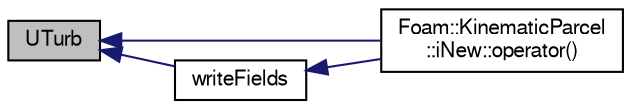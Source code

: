 digraph "UTurb"
{
  bgcolor="transparent";
  edge [fontname="FreeSans",fontsize="10",labelfontname="FreeSans",labelfontsize="10"];
  node [fontname="FreeSans",fontsize="10",shape=record];
  rankdir="LR";
  Node121 [label="UTurb",height=0.2,width=0.4,color="black", fillcolor="grey75", style="filled", fontcolor="black"];
  Node121 -> Node122 [dir="back",color="midnightblue",fontsize="10",style="solid",fontname="FreeSans"];
  Node122 [label="Foam::KinematicParcel\l::iNew::operator()",height=0.2,width=0.4,color="black",URL="$a23890.html#a60a07f9a45781da59d116ea2babe6b53"];
  Node121 -> Node123 [dir="back",color="midnightblue",fontsize="10",style="solid",fontname="FreeSans"];
  Node123 [label="writeFields",height=0.2,width=0.4,color="black",URL="$a23878.html#a906eddb9c2a5710c531a5a57276cc18e",tooltip="Write. "];
  Node123 -> Node122 [dir="back",color="midnightblue",fontsize="10",style="solid",fontname="FreeSans"];
}
